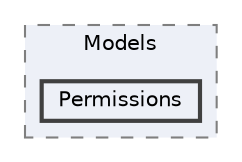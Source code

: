 digraph "BLAZAMDatabase/Models/Permissions"
{
 // LATEX_PDF_SIZE
  bgcolor="transparent";
  edge [fontname=Helvetica,fontsize=10,labelfontname=Helvetica,labelfontsize=10];
  node [fontname=Helvetica,fontsize=10,shape=box,height=0.2,width=0.4];
  compound=true
  subgraph clusterdir_e916af802a1ccb74e7618e24112c26f1 {
    graph [ bgcolor="#edf0f7", pencolor="grey50", label="Models", fontname=Helvetica,fontsize=10 style="filled,dashed", URL="dir_e916af802a1ccb74e7618e24112c26f1.html",tooltip=""]
  dir_257ea38e2e92e1ce8af9d7fcbed5f5fe [label="Permissions", fillcolor="#edf0f7", color="grey25", style="filled,bold", URL="dir_257ea38e2e92e1ce8af9d7fcbed5f5fe.html",tooltip=""];
  }
}
